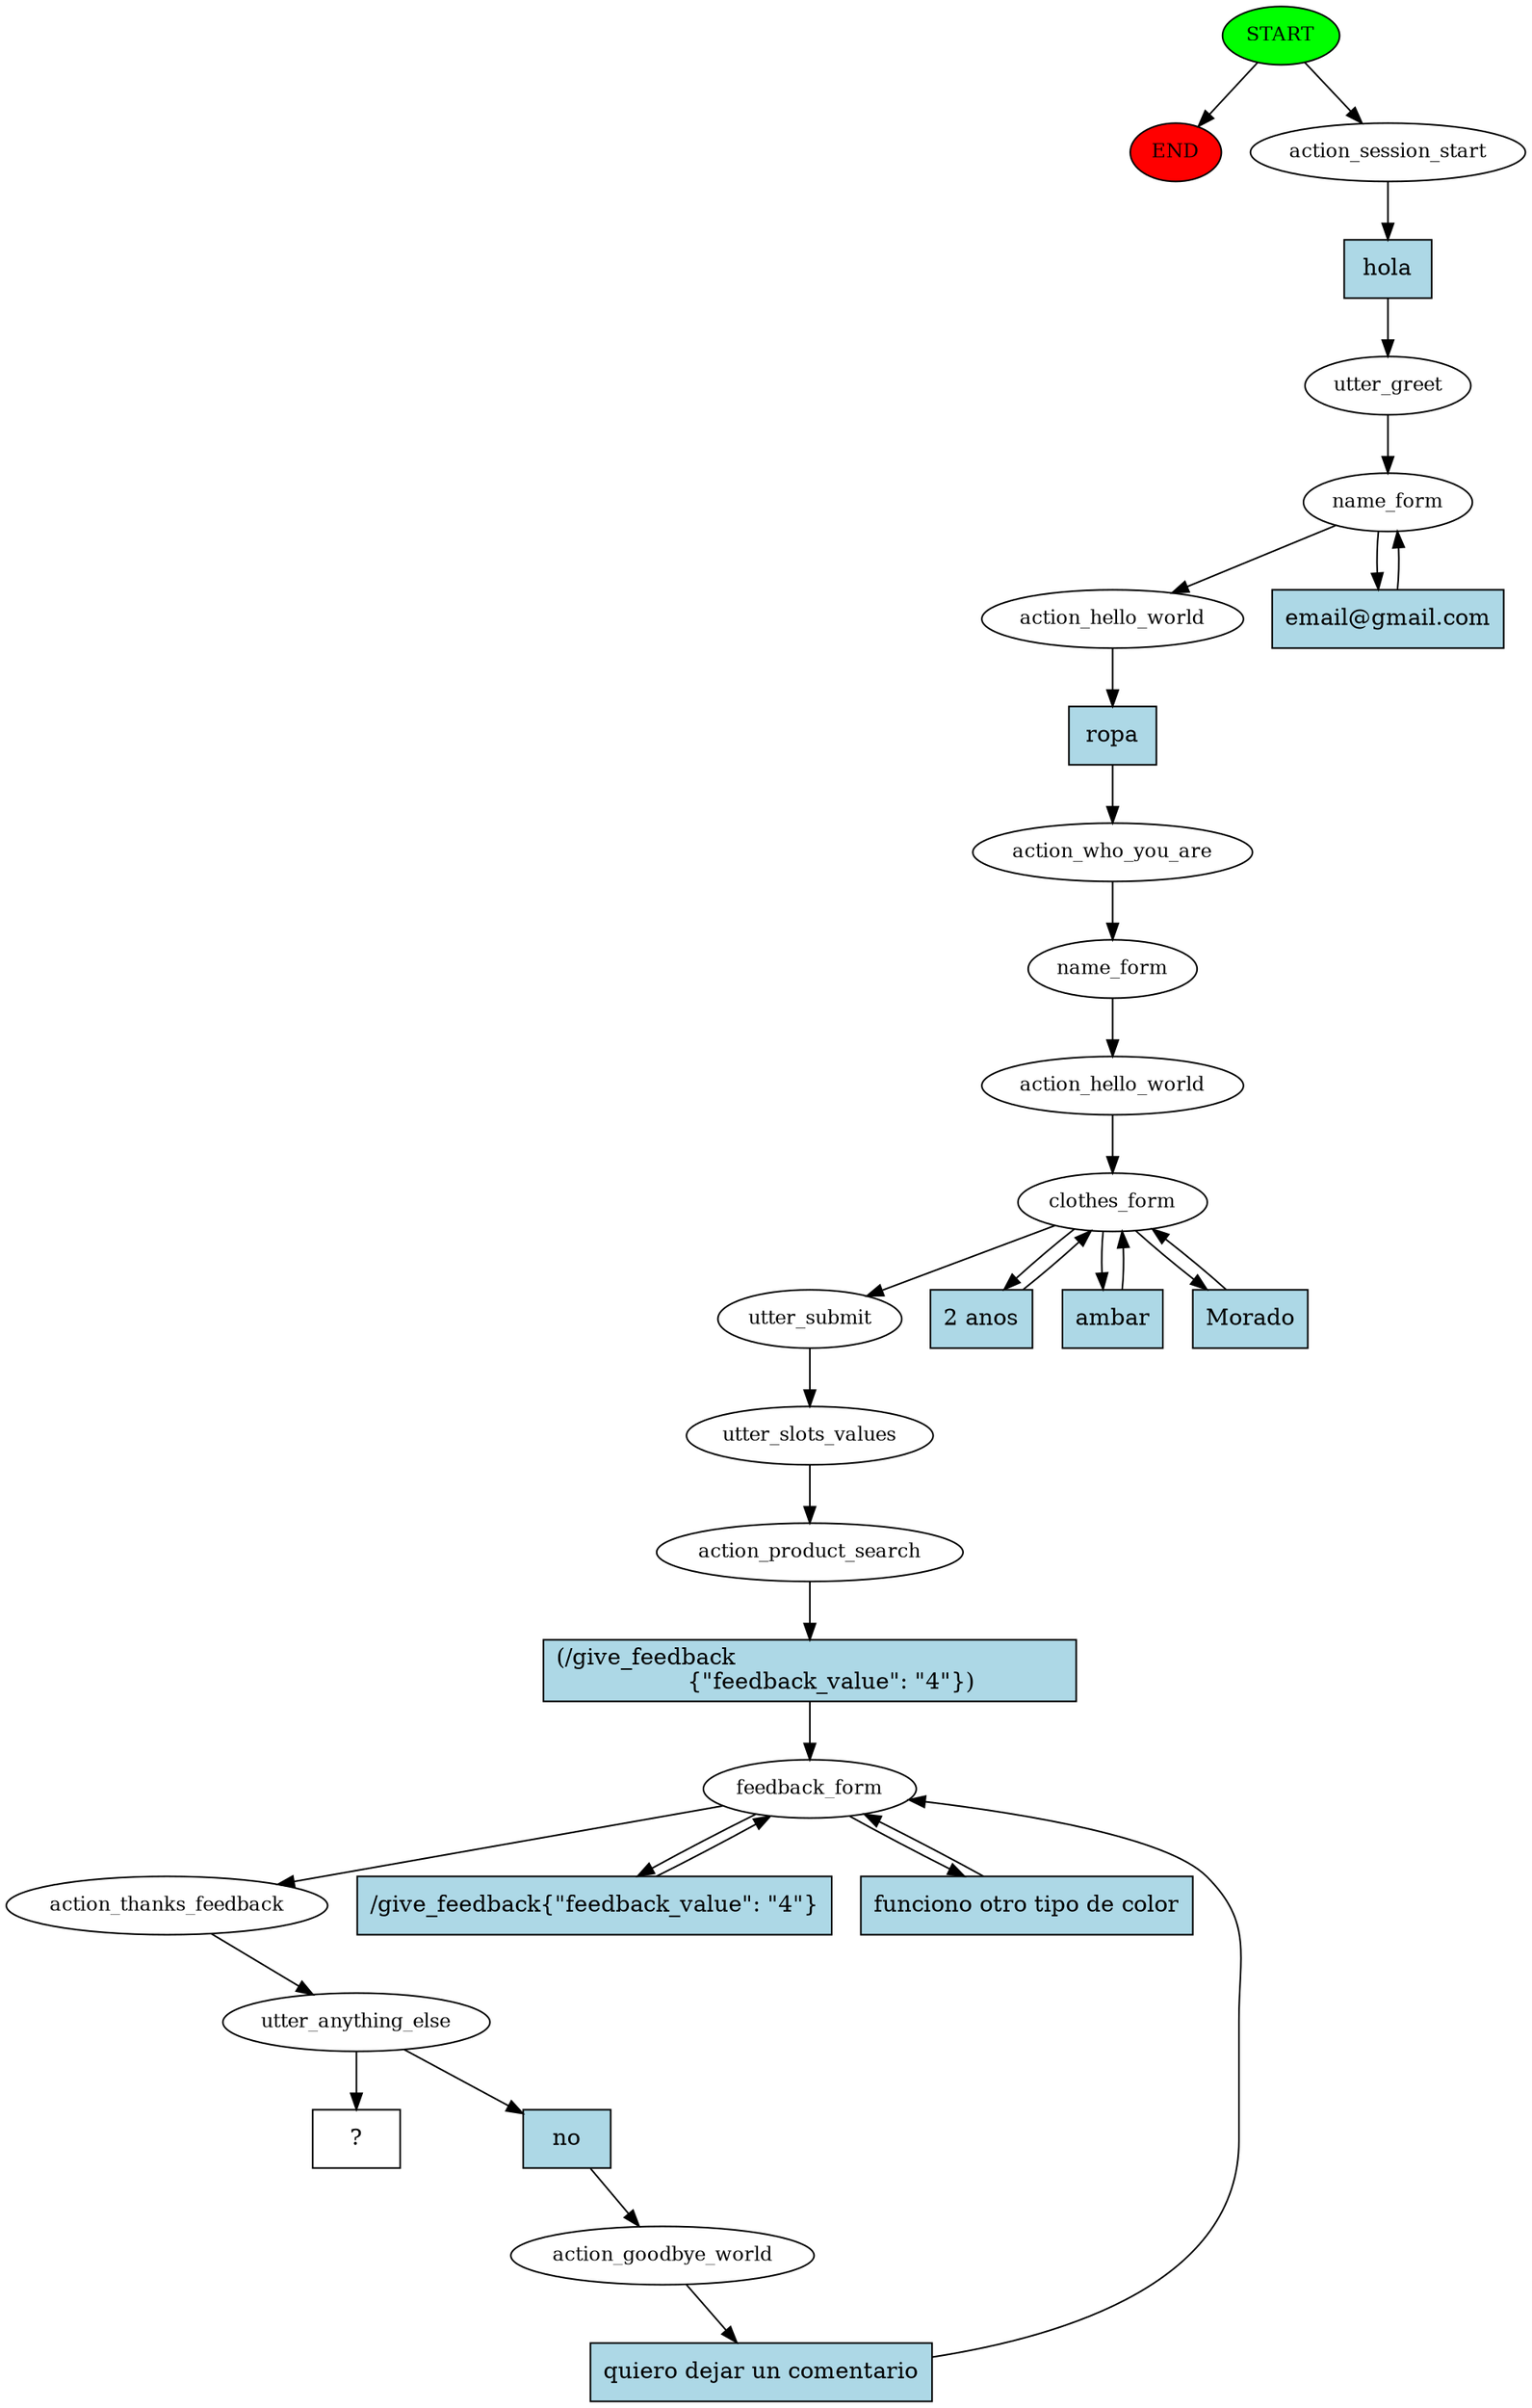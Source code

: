 digraph  {
0 [class="start active", fillcolor=green, fontsize=12, label=START, style=filled];
"-1" [class=end, fillcolor=red, fontsize=12, label=END, style=filled];
1 [class=active, fontsize=12, label=action_session_start];
2 [class=active, fontsize=12, label=utter_greet];
3 [class=active, fontsize=12, label=name_form];
6 [class=active, fontsize=12, label=action_hello_world];
7 [class=active, fontsize=12, label=action_who_you_are];
8 [class=active, fontsize=12, label=name_form];
9 [class=active, fontsize=12, label=action_hello_world];
10 [class=active, fontsize=12, label=clothes_form];
16 [class=active, fontsize=12, label=utter_submit];
17 [class=active, fontsize=12, label=utter_slots_values];
18 [class=active, fontsize=12, label=action_product_search];
19 [class=active, fontsize=12, label=feedback_form];
22 [class=active, fontsize=12, label=action_thanks_feedback];
23 [class=active, fontsize=12, label=utter_anything_else];
24 [class=active, fontsize=12, label=action_goodbye_world];
28 [class="intent dashed active", label="  ?  ", shape=rect];
29 [class="intent active", fillcolor=lightblue, label=hola, shape=rect, style=filled];
30 [class="intent active", fillcolor=lightblue, label="email@gmail.com", shape=rect, style=filled];
31 [class="intent active", fillcolor=lightblue, label=ropa, shape=rect, style=filled];
32 [class="intent active", fillcolor=lightblue, label="2 anos", shape=rect, style=filled];
33 [class="intent active", fillcolor=lightblue, label=ambar, shape=rect, style=filled];
34 [class="intent active", fillcolor=lightblue, label=Morado, shape=rect, style=filled];
35 [class="intent active", fillcolor=lightblue, label="(/give_feedback                                             \n      {\"feedback_value\": \"4\"})", shape=rect, style=filled];
36 [class="intent active", fillcolor=lightblue, label="/give_feedback{\"feedback_value\": \"4\"}", shape=rect, style=filled];
37 [class="intent active", fillcolor=lightblue, label="funciono otro tipo de color", shape=rect, style=filled];
38 [class="intent active", fillcolor=lightblue, label=no, shape=rect, style=filled];
39 [class="intent active", fillcolor=lightblue, label="quiero dejar un comentario", shape=rect, style=filled];
0 -> "-1"  [class="", key=NONE, label=""];
0 -> 1  [class=active, key=NONE, label=""];
1 -> 29  [class=active, key=0];
2 -> 3  [class=active, key=NONE, label=""];
3 -> 6  [class=active, key=NONE, label=""];
3 -> 30  [class=active, key=0];
6 -> 31  [class=active, key=0];
7 -> 8  [class=active, key=NONE, label=""];
8 -> 9  [class=active, key=NONE, label=""];
9 -> 10  [class=active, key=NONE, label=""];
10 -> 16  [class=active, key=NONE, label=""];
10 -> 32  [class=active, key=0];
10 -> 33  [class=active, key=0];
10 -> 34  [class=active, key=0];
16 -> 17  [class=active, key=NONE, label=""];
17 -> 18  [class=active, key=NONE, label=""];
18 -> 35  [class=active, key=0];
19 -> 22  [class=active, key=NONE, label=""];
19 -> 36  [class=active, key=0];
19 -> 37  [class=active, key=0];
22 -> 23  [class=active, key=NONE, label=""];
23 -> 28  [class=active, key=NONE, label=""];
23 -> 38  [class=active, key=0];
24 -> 39  [class=active, key=0];
29 -> 2  [class=active, key=0];
30 -> 3  [class=active, key=0];
31 -> 7  [class=active, key=0];
32 -> 10  [class=active, key=0];
33 -> 10  [class=active, key=0];
34 -> 10  [class=active, key=0];
35 -> 19  [class=active, key=0];
36 -> 19  [class=active, key=0];
37 -> 19  [class=active, key=0];
38 -> 24  [class=active, key=0];
39 -> 19  [class=active, key=0];
}
